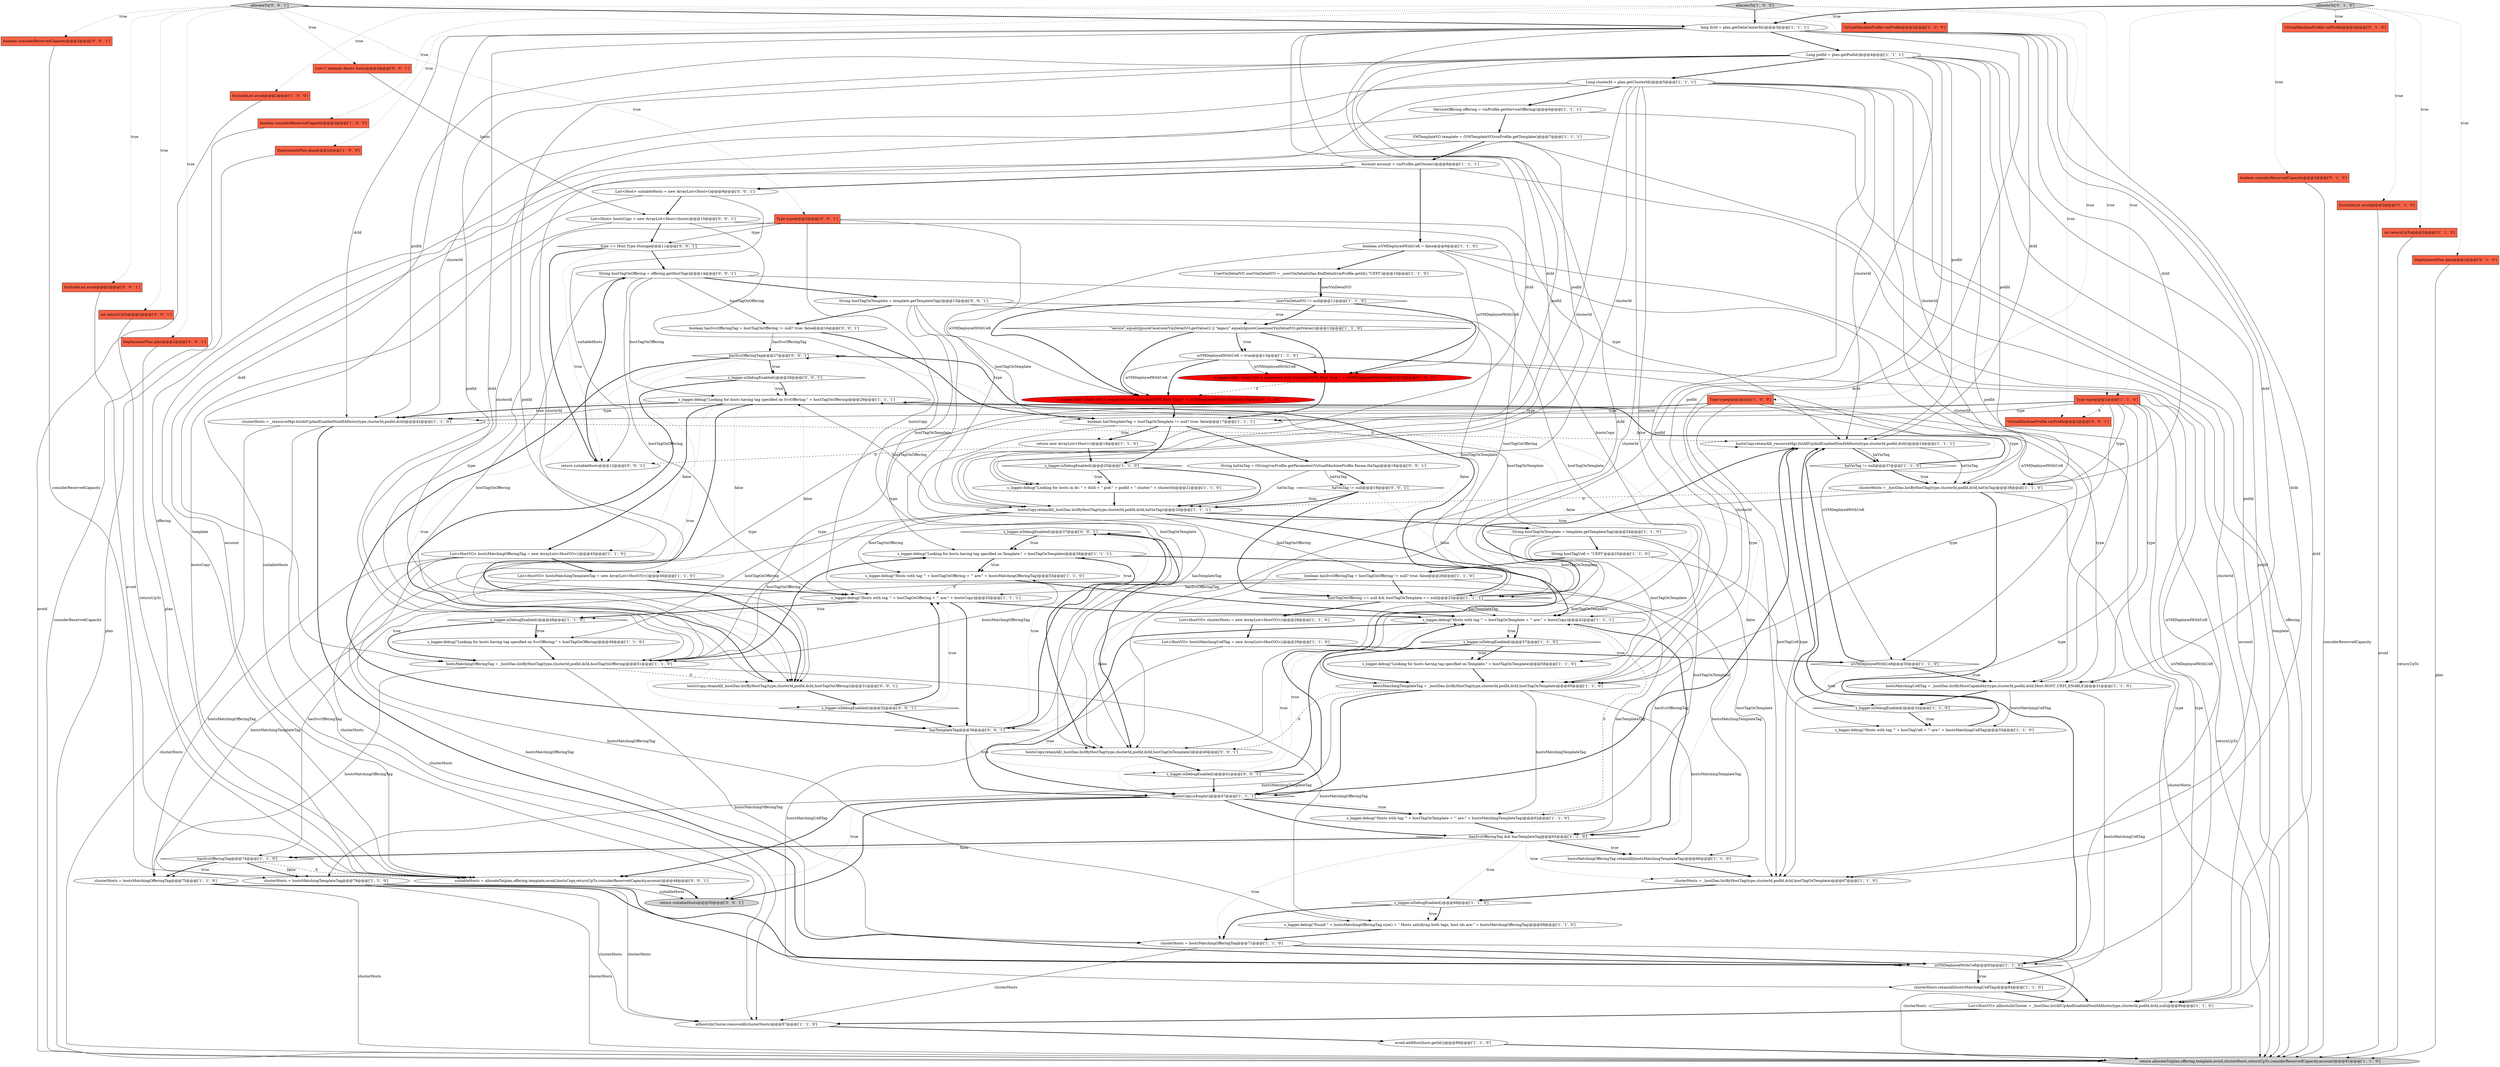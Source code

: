 digraph {
97 [style = filled, label = "s_logger.isDebugEnabled()@@@37@@@['0', '0', '1']", fillcolor = white, shape = diamond image = "AAA0AAABBB3BBB"];
101 [style = filled, label = "s_logger.isDebugEnabled()@@@41@@@['0', '0', '1']", fillcolor = white, shape = diamond image = "AAA0AAABBB3BBB"];
57 [style = filled, label = "s_logger.debug(\"Looking for hosts in dc: \" + dcId + \" pod:\" + podId + \" cluster:\" + clusterId)@@@21@@@['1', '1', '0']", fillcolor = white, shape = ellipse image = "AAA0AAABBB1BBB"];
56 [style = filled, label = "clusterHosts.retainAll(hostsMatchingUefiTag)@@@84@@@['1', '1', '0']", fillcolor = white, shape = ellipse image = "AAA0AAABBB1BBB"];
4 [style = filled, label = "List<HostVO> hostsMatchingOfferingTag = new ArrayList<HostVO>()@@@45@@@['1', '1', '0']", fillcolor = white, shape = ellipse image = "AAA0AAABBB1BBB"];
98 [style = filled, label = "VirtualMachineProfile vmProfile@@@2@@@['0', '0', '1']", fillcolor = tomato, shape = box image = "AAA0AAABBB3BBB"];
100 [style = filled, label = "List<Host> suitableHosts = new ArrayList<Host>()@@@9@@@['0', '0', '1']", fillcolor = white, shape = ellipse image = "AAA0AAABBB3BBB"];
20 [style = filled, label = "Type type@@@2@@@['1', '0', '0']", fillcolor = tomato, shape = box image = "AAA0AAABBB1BBB"];
42 [style = filled, label = "hostsMatchingTemplateTag = _hostDao.listByHostTag(type,clusterId,podId,dcId,hostTagOnTemplate)@@@60@@@['1', '1', '0']", fillcolor = white, shape = ellipse image = "AAA0AAABBB1BBB"];
34 [style = filled, label = "Long podId = plan.getPodId()@@@4@@@['1', '1', '1']", fillcolor = white, shape = ellipse image = "AAA0AAABBB1BBB"];
46 [style = filled, label = "clusterHosts = _hostDao.listByHostTag(type,clusterId,podId,dcId,hostTagOnTemplate)@@@67@@@['1', '1', '0']", fillcolor = white, shape = ellipse image = "AAA0AAABBB1BBB"];
81 [style = filled, label = "boolean considerReservedCapacity@@@2@@@['0', '0', '1']", fillcolor = tomato, shape = box image = "AAA0AAABBB3BBB"];
33 [style = filled, label = "String hostTagOnTemplate = template.getTemplateTag()@@@24@@@['1', '1', '0']", fillcolor = white, shape = ellipse image = "AAA0AAABBB1BBB"];
37 [style = filled, label = "s_logger.debug(\"Found \" + hostsMatchingOfferingTag.size() + \" Hosts satisfying both tags, host ids are:\" + hostsMatchingOfferingTag)@@@69@@@['1', '1', '0']", fillcolor = white, shape = ellipse image = "AAA0AAABBB1BBB"];
52 [style = filled, label = "Account account = vmProfile.getOwner()@@@8@@@['1', '1', '1']", fillcolor = white, shape = ellipse image = "AAA0AAABBB1BBB"];
38 [style = filled, label = "clusterHosts = hostsMatchingTemplateTag@@@78@@@['1', '1', '0']", fillcolor = white, shape = ellipse image = "AAA0AAABBB1BBB"];
18 [style = filled, label = "s_logger.debug(\"Looking for hosts having tag specified on Template:\" + hostTagOnTemplate)@@@58@@@['1', '1', '0']", fillcolor = white, shape = ellipse image = "AAA0AAABBB1BBB"];
32 [style = filled, label = "s_logger.isDebugEnabled()@@@32@@@['1', '1', '0']", fillcolor = white, shape = diamond image = "AAA0AAABBB1BBB"];
77 [style = filled, label = "type == Host.Type.Storage@@@11@@@['0', '0', '1']", fillcolor = white, shape = diamond image = "AAA0AAABBB3BBB"];
49 [style = filled, label = "isVMDeployedWithUefi@@@30@@@['1', '1', '0']", fillcolor = white, shape = diamond image = "AAA0AAABBB1BBB"];
17 [style = filled, label = "allocateTo['1', '0', '0']", fillcolor = lightgray, shape = diamond image = "AAA0AAABBB1BBB"];
8 [style = filled, label = "s_logger.debug(\"Hosts with tag '\" + hostTagOnTemplate + \"' are:\" + hostsMatchingTemplateTag)@@@62@@@['1', '1', '0']", fillcolor = white, shape = ellipse image = "AAA0AAABBB1BBB"];
61 [style = filled, label = "VMTemplateVO template = (VMTemplateVO)vmProfile.getTemplate()@@@7@@@['1', '1', '1']", fillcolor = white, shape = ellipse image = "AAA0AAABBB1BBB"];
76 [style = filled, label = "List<? extends Host> hosts@@@2@@@['0', '0', '1']", fillcolor = tomato, shape = box image = "AAA0AAABBB3BBB"];
23 [style = filled, label = "ExcludeList avoid@@@2@@@['1', '0', '0']", fillcolor = tomato, shape = box image = "AAA0AAABBB1BBB"];
5 [style = filled, label = "haVmTag != null@@@37@@@['1', '1', '0']", fillcolor = white, shape = diamond image = "AAA0AAABBB1BBB"];
1 [style = filled, label = "s_logger.debug(\"Looking for hosts having tag specified on Template:\" + hostTagOnTemplate)@@@38@@@['1', '1', '1']", fillcolor = white, shape = ellipse image = "AAA0AAABBB1BBB"];
87 [style = filled, label = "hasSvcOfferingTag@@@27@@@['0', '0', '1']", fillcolor = white, shape = diamond image = "AAA0AAABBB3BBB"];
92 [style = filled, label = "s_logger.isDebugEnabled()@@@32@@@['0', '0', '1']", fillcolor = white, shape = diamond image = "AAA0AAABBB3BBB"];
64 [style = filled, label = "boolean isVMDeployedWithUefi = false@@@9@@@['1', '1', '0']", fillcolor = white, shape = ellipse image = "AAA0AAABBB1BBB"];
90 [style = filled, label = "ExcludeList avoid@@@2@@@['0', '0', '1']", fillcolor = tomato, shape = box image = "AAA0AAABBB3BBB"];
41 [style = filled, label = "Long clusterId = plan.getClusterId()@@@5@@@['1', '1', '1']", fillcolor = white, shape = ellipse image = "AAA0AAABBB1BBB"];
27 [style = filled, label = "VirtualMachineProfile vmProfile@@@2@@@['1', '0', '0']", fillcolor = tomato, shape = box image = "AAA0AAABBB1BBB"];
35 [style = filled, label = "s_logger.debug(\"Hosts with tag '\" + hostTagUefi + \"' are:\" + hostsMatchingUefiTag)@@@33@@@['1', '1', '0']", fillcolor = white, shape = ellipse image = "AAA0AAABBB1BBB"];
40 [style = filled, label = "clusterHosts = hostsMatchingOfferingTag@@@75@@@['1', '1', '0']", fillcolor = white, shape = ellipse image = "AAA0AAABBB1BBB"];
75 [style = filled, label = "boolean hasSvcOfferingTag = hostTagOnOffering != null? true: false@@@16@@@['0', '0', '1']", fillcolor = white, shape = ellipse image = "AAA0AAABBB3BBB"];
62 [style = filled, label = "hostTagOnOffering == null && hostTagOnTemplate == null@@@23@@@['1', '1', '1']", fillcolor = white, shape = diamond image = "AAA0AAABBB1BBB"];
21 [style = filled, label = "clusterHosts = _resourceMgr.listAllUpAndEnabledNonHAHosts(type,clusterId,podId,dcId)@@@42@@@['1', '1', '0']", fillcolor = white, shape = ellipse image = "AAA0AAABBB1BBB"];
60 [style = filled, label = "s_logger.debug(\"Hosts with tag '\" + hostTagOnTemplate + \"' are:\" + hostsCopy)@@@42@@@['1', '1', '1']", fillcolor = white, shape = ellipse image = "AAA0AAABBB1BBB"];
9 [style = filled, label = "boolean considerReservedCapacity@@@2@@@['1', '0', '0']", fillcolor = tomato, shape = box image = "AAA0AAABBB1BBB"];
68 [style = filled, label = "boolean considerReservedCapacity@@@2@@@['0', '1', '0']", fillcolor = tomato, shape = box image = "AAA0AAABBB2BBB"];
22 [style = filled, label = "s_logger.isDebugEnabled()@@@48@@@['1', '1', '0']", fillcolor = white, shape = diamond image = "AAA0AAABBB1BBB"];
78 [style = filled, label = "s_logger.isDebugEnabled()@@@28@@@['0', '0', '1']", fillcolor = white, shape = diamond image = "AAA0AAABBB3BBB"];
47 [style = filled, label = "hostsMatchingOfferingTag = _hostDao.listByHostTag(type,clusterId,podId,dcId,hostTagOnOffering)@@@51@@@['1', '1', '0']", fillcolor = white, shape = ellipse image = "AAA0AAABBB1BBB"];
14 [style = filled, label = "isVMDeployedWithUefi@@@83@@@['1', '1', '0']", fillcolor = white, shape = diamond image = "AAA0AAABBB1BBB"];
24 [style = filled, label = "userVmDetailVO != null@@@11@@@['1', '1', '0']", fillcolor = white, shape = diamond image = "AAA0AAABBB1BBB"];
99 [style = filled, label = "return suitableHosts@@@50@@@['0', '0', '1']", fillcolor = lightgray, shape = ellipse image = "AAA0AAABBB3BBB"];
45 [style = filled, label = "s_logger.isDebugEnabled()@@@57@@@['1', '1', '0']", fillcolor = white, shape = diamond image = "AAA0AAABBB1BBB"];
91 [style = filled, label = "Type type@@@2@@@['0', '0', '1']", fillcolor = tomato, shape = box image = "AAA0AAABBB3BBB"];
88 [style = filled, label = "String hostTagOnOffering = offering.getHostTag()@@@14@@@['0', '0', '1']", fillcolor = white, shape = ellipse image = "AAA0AAABBB3BBB"];
53 [style = filled, label = "clusterHosts = hostsMatchingOfferingTag@@@71@@@['1', '1', '0']", fillcolor = white, shape = ellipse image = "AAA0AAABBB1BBB"];
54 [style = filled, label = "boolean hasTemplateTag = hostTagOnTemplate != null? true: false@@@17@@@['1', '1', '1']", fillcolor = white, shape = ellipse image = "AAA0AAABBB1BBB"];
73 [style = filled, label = "ExcludeList avoid@@@2@@@['0', '1', '0']", fillcolor = tomato, shape = box image = "AAA0AAABBB2BBB"];
55 [style = filled, label = "s_logger.isDebugEnabled()@@@68@@@['1', '1', '0']", fillcolor = white, shape = diamond image = "AAA0AAABBB1BBB"];
26 [style = filled, label = "s_logger.debug(\"Hosts with tag '\" + hostTagOnOffering + \"' are:\" + hostsCopy)@@@33@@@['1', '1', '1']", fillcolor = white, shape = ellipse image = "AAA0AAABBB1BBB"];
6 [style = filled, label = "avoid.addHost(host.getId())@@@89@@@['1', '1', '0']", fillcolor = white, shape = ellipse image = "AAA0AAABBB1BBB"];
71 [style = filled, label = "VirtualMachineProfile vmProfile@@@2@@@['0', '1', '0']", fillcolor = tomato, shape = box image = "AAA0AAABBB2BBB"];
3 [style = filled, label = "return new ArrayList<Host>()@@@18@@@['1', '1', '0']", fillcolor = white, shape = ellipse image = "AAA0AAABBB1BBB"];
10 [style = filled, label = "hostsMatchingUefiTag = _hostDao.listByHostCapability(type,clusterId,podId,dcId,Host.HOST_UEFI_ENABLE)@@@31@@@['1', '1', '0']", fillcolor = white, shape = ellipse image = "AAA0AAABBB1BBB"];
65 [style = filled, label = "UserVmDetailVO userVmDetailVO = _userVmDetailsDao.findDetail(vmProfile.getId(),\"UEFI\")@@@10@@@['1', '1', '0']", fillcolor = white, shape = ellipse image = "AAA0AAABBB1BBB"];
48 [style = filled, label = "boolean hasSvcOfferingTag = hostTagOnOffering != null? true: false@@@26@@@['1', '1', '0']", fillcolor = white, shape = ellipse image = "AAA0AAABBB1BBB"];
0 [style = filled, label = "ServiceOffering offering = vmProfile.getServiceOffering()@@@6@@@['1', '1', '1']", fillcolor = white, shape = ellipse image = "AAA0AAABBB1BBB"];
86 [style = filled, label = "haVmTag != null@@@19@@@['0', '0', '1']", fillcolor = white, shape = diamond image = "AAA0AAABBB3BBB"];
58 [style = filled, label = "s_logger.isDebugEnabled()@@@20@@@['1', '1', '0']", fillcolor = white, shape = diamond image = "AAA0AAABBB1BBB"];
7 [style = filled, label = "List<HostVO> clusterHosts = new ArrayList<HostVO>()@@@28@@@['1', '1', '0']", fillcolor = white, shape = ellipse image = "AAA0AAABBB1BBB"];
96 [style = filled, label = "List<Host> hostsCopy = new ArrayList<Host>(hosts)@@@10@@@['0', '0', '1']", fillcolor = white, shape = ellipse image = "AAA0AAABBB3BBB"];
79 [style = filled, label = "String haVmTag = (String)vmProfile.getParameter(VirtualMachineProfile.Param.HaTag)@@@18@@@['0', '0', '1']", fillcolor = white, shape = ellipse image = "AAA0AAABBB3BBB"];
30 [style = filled, label = "long dcId = plan.getDataCenterId()@@@3@@@['1', '1', '1']", fillcolor = white, shape = ellipse image = "AAA0AAABBB1BBB"];
84 [style = filled, label = "suitableHosts = allocateTo(plan,offering,template,avoid,hostsCopy,returnUpTo,considerReservedCapacity,account)@@@48@@@['0', '0', '1']", fillcolor = white, shape = ellipse image = "AAA0AAABBB3BBB"];
67 [style = filled, label = "Type type@@@2@@@['1', '1', '0']", fillcolor = tomato, shape = box image = "AAA0AAABBB1BBB"];
94 [style = filled, label = "hostsCopy.retainAll(_hostDao.listByHostTag(type,clusterId,podId,dcId,hostTagOnOffering))@@@31@@@['0', '0', '1']", fillcolor = white, shape = ellipse image = "AAA0AAABBB3BBB"];
44 [style = filled, label = "\"secure\".equalsIgnoreCase(userVmDetailVO.getValue()) || \"legacy\".equalsIgnoreCase(userVmDetailVO.getValue())@@@12@@@['1', '1', '0']", fillcolor = white, shape = diamond image = "AAA0AAABBB1BBB"];
29 [style = filled, label = "s_logger.debug(\"Hosts with tag '\" + hostTagOnOffering + \"' are:\" + hostsMatchingOfferingTag)@@@53@@@['1', '1', '0']", fillcolor = white, shape = ellipse image = "AAA0AAABBB1BBB"];
59 [style = filled, label = "List<HostVO> allhostsInCluster = _hostDao.listAllUpAndEnabledNonHAHosts(type,clusterId,podId,dcId,null)@@@86@@@['1', '1', '0']", fillcolor = white, shape = ellipse image = "AAA0AAABBB1BBB"];
28 [style = filled, label = "hostsCopy.retainAll(_hostDao.listByHostTag(type,clusterId,podId,dcId,haVmTag))@@@20@@@['1', '1', '1']", fillcolor = white, shape = ellipse image = "AAA0AAABBB1BBB"];
13 [style = filled, label = "clusterHosts = _hostDao.listByHostTag(type,clusterId,podId,dcId,haVmTag)@@@38@@@['1', '1', '0']", fillcolor = white, shape = ellipse image = "AAA0AAABBB1BBB"];
36 [style = filled, label = "hostsMatchingOfferingTag.retainAll(hostsMatchingTemplateTag)@@@66@@@['1', '1', '0']", fillcolor = white, shape = ellipse image = "AAA0AAABBB1BBB"];
89 [style = filled, label = "String hostTagOnTemplate = template.getTemplateTag()@@@15@@@['0', '0', '1']", fillcolor = white, shape = ellipse image = "AAA0AAABBB3BBB"];
11 [style = filled, label = "List<HostVO> hostsMatchingUefiTag = new ArrayList<HostVO>()@@@29@@@['1', '1', '0']", fillcolor = white, shape = ellipse image = "AAA0AAABBB1BBB"];
85 [style = filled, label = "int returnUpTo@@@2@@@['0', '0', '1']", fillcolor = tomato, shape = box image = "AAA0AAABBB3BBB"];
83 [style = filled, label = "return suitableHosts@@@12@@@['0', '0', '1']", fillcolor = white, shape = ellipse image = "AAA0AAABBB3BBB"];
31 [style = filled, label = "return allocateTo(plan,offering,template,avoid,clusterHosts,returnUpTo,considerReservedCapacity,account)@@@91@@@['1', '1', '0']", fillcolor = lightgray, shape = ellipse image = "AAA0AAABBB1BBB"];
82 [style = filled, label = "DeploymentPlan plan@@@2@@@['0', '0', '1']", fillcolor = tomato, shape = box image = "AAA0AAABBB3BBB"];
25 [style = filled, label = "isVMDeployedWithUefi = true@@@13@@@['1', '1', '0']", fillcolor = white, shape = ellipse image = "AAA0AAABBB1BBB"];
12 [style = filled, label = "hostsCopy.retainAll(_resourceMgr.listAllUpAndEnabledNonHAHosts(type,clusterId,podId,dcId))@@@24@@@['1', '1', '1']", fillcolor = white, shape = ellipse image = "AAA0AAABBB1BBB"];
16 [style = filled, label = "s_logger.debug(\"Looking for hosts having tag specified on SvcOffering:\" + hostTagOnOffering)@@@29@@@['1', '1', '1']", fillcolor = white, shape = ellipse image = "AAA0AAABBB1BBB"];
72 [style = filled, label = "s_logger.info(\" Guest VM is requested with Custom(UEFI( Boot Type \" + isVMDeployedWithUefi)@@@16@@@['0', '1', '0']", fillcolor = red, shape = ellipse image = "AAA1AAABBB2BBB"];
74 [style = filled, label = "allocateTo['0', '1', '0']", fillcolor = lightgray, shape = diamond image = "AAA0AAABBB2BBB"];
95 [style = filled, label = "allocateTo['0', '0', '1']", fillcolor = lightgray, shape = diamond image = "AAA0AAABBB3BBB"];
50 [style = filled, label = "s_logger.debug(\"Looking for hosts having tag specified on SvcOffering:\" + hostTagOnOffering)@@@49@@@['1', '1', '0']", fillcolor = white, shape = ellipse image = "AAA0AAABBB1BBB"];
51 [style = filled, label = "s_logger.info(\" Guest VM is requested with Cusotm(UEFI( Boot Type \" + isVMDeployedWithUefi)@@@16@@@['1', '0', '0']", fillcolor = red, shape = ellipse image = "AAA1AAABBB1BBB"];
39 [style = filled, label = "hasSvcOfferingTag@@@74@@@['1', '1', '0']", fillcolor = white, shape = diamond image = "AAA0AAABBB1BBB"];
43 [style = filled, label = "allhostsInCluster.removeAll(clusterHosts)@@@87@@@['1', '1', '0']", fillcolor = white, shape = ellipse image = "AAA0AAABBB1BBB"];
70 [style = filled, label = "int returnUpTo@@@2@@@['0', '1', '0']", fillcolor = tomato, shape = box image = "AAA0AAABBB2BBB"];
69 [style = filled, label = "DeploymentPlan plan@@@2@@@['0', '1', '0']", fillcolor = tomato, shape = box image = "AAA0AAABBB2BBB"];
66 [style = filled, label = "List<HostVO> hostsMatchingTemplateTag = new ArrayList<HostVO>()@@@46@@@['1', '1', '0']", fillcolor = white, shape = ellipse image = "AAA0AAABBB1BBB"];
93 [style = filled, label = "hasTemplateTag@@@36@@@['0', '0', '1']", fillcolor = white, shape = diamond image = "AAA0AAABBB3BBB"];
63 [style = filled, label = "DeploymentPlan plan@@@2@@@['1', '0', '0']", fillcolor = tomato, shape = box image = "AAA0AAABBB1BBB"];
80 [style = filled, label = "hostsCopy.retainAll(_hostDao.listByHostTag(type,clusterId,podId,dcId,hostTagOnTemplate))@@@40@@@['0', '0', '1']", fillcolor = white, shape = ellipse image = "AAA0AAABBB3BBB"];
19 [style = filled, label = "!hostsCopy.isEmpty()@@@47@@@['1', '1', '1']", fillcolor = white, shape = diamond image = "AAA0AAABBB1BBB"];
2 [style = filled, label = "hasSvcOfferingTag && hasTemplateTag@@@65@@@['1', '1', '0']", fillcolor = white, shape = diamond image = "AAA0AAABBB1BBB"];
15 [style = filled, label = "String hostTagUefi = \"UEFI\"@@@25@@@['1', '1', '0']", fillcolor = white, shape = ellipse image = "AAA0AAABBB1BBB"];
32->35 [style = bold, label=""];
0->84 [style = solid, label="offering"];
41->94 [style = solid, label="clusterId"];
96->77 [style = bold, label=""];
84->99 [style = solid, label="suitableHosts"];
10->32 [style = bold, label=""];
26->22 [style = dotted, label="true"];
92->26 [style = dotted, label="true"];
67->46 [style = solid, label="type"];
34->28 [style = solid, label="podId"];
26->22 [style = bold, label=""];
89->62 [style = solid, label="hostTagOnTemplate"];
41->46 [style = solid, label="clusterId"];
37->53 [style = bold, label=""];
5->13 [style = dotted, label="true"];
30->42 [style = solid, label="dcId"];
62->7 [style = bold, label=""];
64->14 [style = solid, label="isVMDeployedWithUefi"];
62->2 [style = solid, label="hasTemplateTag"];
96->26 [style = solid, label="hostsCopy"];
91->28 [style = solid, label="type"];
54->3 [style = bold, label=""];
80->101 [style = bold, label=""];
52->100 [style = bold, label=""];
17->27 [style = dotted, label="true"];
42->19 [style = bold, label=""];
2->53 [style = dotted, label="true"];
19->99 [style = bold, label=""];
41->57 [style = solid, label="clusterId"];
41->47 [style = solid, label="clusterId"];
14->56 [style = bold, label=""];
30->80 [style = solid, label="dcId"];
48->39 [style = solid, label="hasSvcOfferingTag"];
96->60 [style = solid, label="hostsCopy"];
75->87 [style = solid, label="hasSvcOfferingTag"];
60->42 [style = dotted, label="true"];
95->76 [style = dotted, label="true"];
25->14 [style = solid, label="isVMDeployedWithUefi"];
38->31 [style = solid, label="clusterHosts"];
64->51 [style = solid, label="isVMDeployedWithUefi"];
78->16 [style = dotted, label="true"];
30->10 [style = solid, label="dcId"];
16->21 [style = dotted, label="true"];
60->19 [style = bold, label=""];
95->98 [style = dotted, label="true"];
101->19 [style = bold, label=""];
21->31 [style = solid, label="clusterHosts"];
67->98 [style = dashed, label="0"];
30->57 [style = solid, label="dcId"];
30->13 [style = solid, label="dcId"];
60->2 [style = bold, label=""];
47->40 [style = solid, label="hostsMatchingOfferingTag"];
22->50 [style = dotted, label="true"];
25->72 [style = solid, label="isVMDeployedWithUefi"];
67->13 [style = solid, label="type"];
34->10 [style = solid, label="podId"];
44->72 [style = bold, label=""];
63->31 [style = solid, label="plan"];
86->28 [style = dotted, label="true"];
28->48 [style = solid, label="hostTagOnOffering"];
21->12 [style = dashed, label="0"];
8->2 [style = bold, label=""];
101->60 [style = bold, label=""];
34->46 [style = solid, label="podId"];
5->13 [style = bold, label=""];
9->31 [style = solid, label="considerReservedCapacity"];
44->25 [style = bold, label=""];
92->26 [style = bold, label=""];
56->59 [style = bold, label=""];
87->93 [style = bold, label=""];
75->54 [style = bold, label=""];
16->60 [style = dotted, label="false"];
46->55 [style = bold, label=""];
19->84 [style = bold, label=""];
33->8 [style = solid, label="hostTagOnTemplate"];
4->53 [style = solid, label="hostsMatchingOfferingTag"];
86->62 [style = bold, label=""];
26->93 [style = bold, label=""];
28->50 [style = solid, label="hostTagOnOffering"];
66->36 [style = solid, label="hostsMatchingTemplateTag"];
19->8 [style = bold, label=""];
38->14 [style = bold, label=""];
89->80 [style = solid, label="hostTagOnTemplate"];
60->45 [style = bold, label=""];
4->40 [style = solid, label="hostsMatchingOfferingTag"];
41->28 [style = solid, label="clusterId"];
2->46 [style = dotted, label="true"];
49->32 [style = dotted, label="true"];
28->47 [style = solid, label="hostTagOnOffering"];
52->64 [style = bold, label=""];
79->86 [style = bold, label=""];
12->5 [style = bold, label=""];
61->31 [style = solid, label="template"];
52->31 [style = solid, label="account"];
84->99 [style = bold, label=""];
90->84 [style = solid, label="avoid"];
44->51 [style = bold, label=""];
2->55 [style = dotted, label="true"];
26->60 [style = bold, label=""];
29->26 [style = dashed, label="0"];
42->8 [style = solid, label="hostsMatchingTemplateTag"];
89->1 [style = solid, label="hostTagOnTemplate"];
74->71 [style = dotted, label="true"];
30->21 [style = solid, label="dcId"];
16->26 [style = dotted, label="false"];
88->94 [style = solid, label="hostTagOnOffering"];
13->14 [style = bold, label=""];
35->12 [style = bold, label=""];
30->94 [style = solid, label="dcId"];
25->51 [style = bold, label=""];
55->37 [style = bold, label=""];
49->12 [style = bold, label=""];
20->10 [style = solid, label="type"];
64->72 [style = solid, label="isVMDeployedWithUefi"];
29->60 [style = bold, label=""];
16->4 [style = dotted, label="false"];
65->24 [style = solid, label="userVmDetailVO"];
61->52 [style = bold, label=""];
24->44 [style = bold, label=""];
34->21 [style = solid, label="podId"];
97->1 [style = dotted, label="true"];
38->43 [style = solid, label="clusterHosts"];
30->34 [style = bold, label=""];
19->2 [style = bold, label=""];
41->12 [style = solid, label="clusterId"];
17->23 [style = dotted, label="true"];
20->46 [style = solid, label="type"];
2->39 [style = bold, label=""];
36->46 [style = bold, label=""];
21->43 [style = solid, label="clusterHosts"];
26->1 [style = dotted, label="true"];
39->40 [style = dotted, label="true"];
53->43 [style = solid, label="clusterHosts"];
3->58 [style = bold, label=""];
10->56 [style = solid, label="hostsMatchingUefiTag"];
76->96 [style = solid, label="hosts"];
24->51 [style = bold, label=""];
91->12 [style = solid, label="type"];
41->13 [style = solid, label="clusterId"];
24->44 [style = dotted, label="true"];
0->31 [style = solid, label="offering"];
55->37 [style = dotted, label="true"];
34->59 [style = solid, label="podId"];
19->8 [style = dotted, label="true"];
67->31 [style = solid, label="returnUpTo"];
30->46 [style = solid, label="dcId"];
66->38 [style = solid, label="hostsMatchingTemplateTag"];
61->84 [style = solid, label="template"];
89->54 [style = solid, label="hostTagOnTemplate"];
39->40 [style = bold, label=""];
62->93 [style = dotted, label="false"];
60->19 [style = dotted, label="true"];
15->48 [style = bold, label=""];
40->14 [style = bold, label=""];
41->80 [style = solid, label="clusterId"];
16->4 [style = bold, label=""];
34->94 [style = solid, label="podId"];
45->18 [style = bold, label=""];
79->86 [style = solid, label="haVmTag"];
69->31 [style = solid, label="plan"];
95->90 [style = dotted, label="true"];
67->59 [style = solid, label="type"];
88->89 [style = bold, label=""];
62->12 [style = dotted, label="true"];
34->47 [style = solid, label="podId"];
17->30 [style = bold, label=""];
95->85 [style = dotted, label="true"];
20->21 [style = solid, label="type"];
74->70 [style = dotted, label="true"];
97->1 [style = bold, label=""];
1->29 [style = dotted, label="true"];
6->31 [style = bold, label=""];
50->47 [style = bold, label=""];
16->21 [style = bold, label=""];
62->87 [style = bold, label=""];
4->37 [style = solid, label="hostsMatchingOfferingTag"];
96->84 [style = solid, label="hostsCopy"];
39->84 [style = dashed, label="0"];
86->62 [style = dotted, label="false"];
12->19 [style = bold, label=""];
20->54 [style = solid, label="type"];
32->12 [style = bold, label=""];
42->38 [style = solid, label="hostsMatchingTemplateTag"];
16->66 [style = dotted, label="false"];
23->31 [style = solid, label="avoid"];
53->31 [style = solid, label="clusterHosts"];
100->83 [style = solid, label="suitableHosts"];
42->36 [style = solid, label="hostsMatchingTemplateTag"];
40->43 [style = solid, label="clusterHosts"];
30->59 [style = solid, label="dcId"];
49->10 [style = bold, label=""];
47->53 [style = solid, label="hostsMatchingOfferingTag"];
2->36 [style = bold, label=""];
93->101 [style = dotted, label="true"];
34->42 [style = solid, label="podId"];
34->12 [style = solid, label="podId"];
87->92 [style = dotted, label="true"];
95->81 [style = dotted, label="true"];
25->72 [style = bold, label=""];
88->26 [style = solid, label="hostTagOnOffering"];
17->20 [style = dotted, label="true"];
7->11 [style = bold, label=""];
32->35 [style = dotted, label="true"];
51->54 [style = bold, label=""];
22->50 [style = bold, label=""];
94->92 [style = bold, label=""];
47->29 [style = solid, label="hostsMatchingOfferingTag"];
13->28 [style = dashed, label="0"];
8->60 [style = dashed, label="0"];
41->42 [style = solid, label="clusterId"];
88->75 [style = solid, label="hostTagOnOffering"];
78->94 [style = bold, label=""];
91->80 [style = solid, label="type"];
68->31 [style = solid, label="considerReservedCapacity"];
59->43 [style = bold, label=""];
34->80 [style = solid, label="podId"];
92->93 [style = bold, label=""];
25->49 [style = solid, label="isVMDeployedWithUefi"];
17->63 [style = dotted, label="true"];
30->12 [style = solid, label="dcId"];
20->59 [style = solid, label="type"];
64->49 [style = solid, label="isVMDeployedWithUefi"];
93->97 [style = bold, label=""];
33->16 [style = solid, label="hostTagOnTemplate"];
4->66 [style = bold, label=""];
33->42 [style = solid, label="hostTagOnTemplate"];
16->2 [style = dotted, label="false"];
5->16 [style = bold, label=""];
53->14 [style = bold, label=""];
67->42 [style = solid, label="type"];
20->47 [style = solid, label="type"];
95->30 [style = bold, label=""];
64->65 [style = bold, label=""];
77->83 [style = bold, label=""];
48->2 [style = solid, label="hasSvcOfferingTag"];
13->43 [style = solid, label="clusterHosts"];
2->36 [style = dotted, label="true"];
81->84 [style = solid, label="considerReservedCapacity"];
1->29 [style = bold, label=""];
87->78 [style = bold, label=""];
74->67 [style = dotted, label="true"];
1->60 [style = bold, label=""];
21->14 [style = bold, label=""];
39->38 [style = dotted, label="false"];
26->47 [style = dotted, label="true"];
67->47 [style = solid, label="type"];
91->94 [style = solid, label="type"];
65->24 [style = bold, label=""];
74->73 [style = dotted, label="true"];
74->68 [style = dotted, label="true"];
30->47 [style = solid, label="dcId"];
100->99 [style = solid, label="suitableHosts"];
54->3 [style = dotted, label="true"];
33->62 [style = solid, label="hostTagOnTemplate"];
62->12 [style = bold, label=""];
87->78 [style = dotted, label="true"];
17->9 [style = dotted, label="true"];
19->84 [style = dotted, label="true"];
10->35 [style = solid, label="hostsMatchingUefiTag"];
28->29 [style = solid, label="hostTagOnOffering"];
28->16 [style = solid, label="hostTagOnOffering"];
18->42 [style = bold, label=""];
58->28 [style = bold, label=""];
45->18 [style = dotted, label="true"];
41->0 [style = bold, label=""];
82->84 [style = solid, label="plan"];
17->67 [style = dotted, label="true"];
93->19 [style = bold, label=""];
83->88 [style = bold, label=""];
77->88 [style = bold, label=""];
66->26 [style = bold, label=""];
97->80 [style = bold, label=""];
40->31 [style = solid, label="clusterHosts"];
41->59 [style = solid, label="clusterId"];
62->87 [style = dotted, label="false"];
87->94 [style = dotted, label="true"];
51->72 [style = dashed, label="0"];
48->62 [style = bold, label=""];
93->80 [style = dotted, label="true"];
86->28 [style = bold, label=""];
42->80 [style = dashed, label="0"];
5->16 [style = dotted, label="false"];
22->47 [style = bold, label=""];
74->30 [style = bold, label=""];
45->42 [style = bold, label=""];
39->38 [style = bold, label=""];
3->83 [style = dashed, label="0"];
41->21 [style = solid, label="clusterId"];
11->56 [style = solid, label="hostsMatchingUefiTag"];
33->18 [style = solid, label="hostTagOnTemplate"];
88->62 [style = solid, label="hostTagOnOffering"];
47->94 [style = dashed, label="0"];
16->94 [style = bold, label=""];
24->72 [style = bold, label=""];
41->10 [style = solid, label="clusterId"];
33->15 [style = bold, label=""];
70->31 [style = solid, label="returnUpTo"];
34->13 [style = solid, label="podId"];
79->28 [style = solid, label="haVmTag"];
78->16 [style = bold, label=""];
54->58 [style = bold, label=""];
49->10 [style = dotted, label="true"];
44->25 [style = dotted, label="true"];
91->77 [style = solid, label="type"];
28->19 [style = bold, label=""];
89->60 [style = solid, label="hostTagOnTemplate"];
77->83 [style = dotted, label="true"];
54->93 [style = solid, label="hasTemplateTag"];
34->57 [style = solid, label="podId"];
47->1 [style = bold, label=""];
33->46 [style = solid, label="hostTagOnTemplate"];
2->39 [style = dotted, label="false"];
20->42 [style = solid, label="type"];
62->60 [style = solid, label="hasTemplateTag"];
58->57 [style = bold, label=""];
12->5 [style = solid, label="haVmTag"];
47->37 [style = solid, label="hostsMatchingOfferingTag"];
89->75 [style = bold, label=""];
30->28 [style = solid, label="dcId"];
85->84 [style = solid, label="returnUpTo"];
0->61 [style = bold, label=""];
48->26 [style = solid, label="hasSvcOfferingTag"];
67->21 [style = solid, label="type"];
20->13 [style = solid, label="type"];
25->51 [style = solid, label="isVMDeployedWithUefi"];
11->49 [style = bold, label=""];
101->60 [style = dotted, label="true"];
95->82 [style = dotted, label="true"];
88->16 [style = solid, label="hostTagOnOffering"];
52->84 [style = solid, label="account"];
12->13 [style = solid, label="haVmTag"];
54->79 [style = bold, label=""];
1->80 [style = bold, label=""];
57->28 [style = bold, label=""];
58->57 [style = dotted, label="true"];
72->54 [style = bold, label=""];
100->96 [style = bold, label=""];
60->45 [style = dotted, label="true"];
67->10 [style = solid, label="type"];
34->41 [style = bold, label=""];
14->56 [style = dotted, label="true"];
73->31 [style = solid, label="avoid"];
43->6 [style = bold, label=""];
28->33 [style = bold, label=""];
93->97 [style = dotted, label="true"];
13->31 [style = solid, label="clusterHosts"];
15->35 [style = solid, label="hostTagUefi"];
55->53 [style = bold, label=""];
14->59 [style = bold, label=""];
74->69 [style = dotted, label="true"];
67->54 [style = solid, label="type"];
95->91 [style = dotted, label="true"];
}
